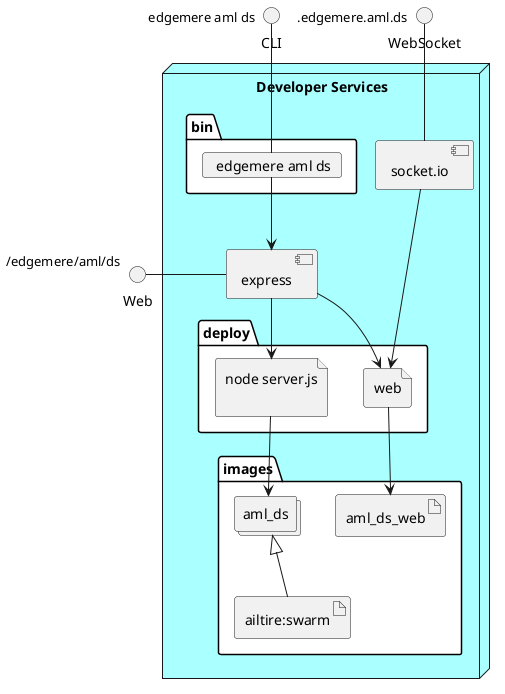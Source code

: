@startuml
  interface CLI
  interface Web
  interface WebSocket
node "Developer Services" #aaffff {
  component express as REST
  component socket.io as socket
  folder bin #ffffff {
    card " edgemere aml ds" as binName
  }
  binName --> REST

  folder deploy #ffffff {
      file "node server.js\n" as aml_ds_container
      REST --> aml_ds_container

  
    file "web" as web_container
    REST --> web_container
    socket ---> web_container
  
  }
  folder images #ffffff {
    collections "aml_ds" as aml_dsimage
    artifact "ailtire:swarm" as ailtireswarm
    aml_dsimage <|-- ailtireswarm
    aml_ds_container --> aml_dsimage

  
      artifact "aml_ds_web" as aml_ds_web
      web_container --> aml_ds_web
    
  }
}
CLI " edgemere aml ds" -- binName
Web "/edgemere/aml/ds" - REST
WebSocket ".edgemere.aml.ds" -- socket

@enduml
